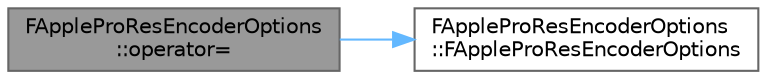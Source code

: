 digraph "FAppleProResEncoderOptions::operator="
{
 // INTERACTIVE_SVG=YES
 // LATEX_PDF_SIZE
  bgcolor="transparent";
  edge [fontname=Helvetica,fontsize=10,labelfontname=Helvetica,labelfontsize=10];
  node [fontname=Helvetica,fontsize=10,shape=box,height=0.2,width=0.4];
  rankdir="LR";
  Node1 [id="Node000001",label="FAppleProResEncoderOptions\l::operator=",height=0.2,width=0.4,color="gray40", fillcolor="grey60", style="filled", fontcolor="black",tooltip=" "];
  Node1 -> Node2 [id="edge1_Node000001_Node000002",color="steelblue1",style="solid",tooltip=" "];
  Node2 [id="Node000002",label="FAppleProResEncoderOptions\l::FAppleProResEncoderOptions",height=0.2,width=0.4,color="grey40", fillcolor="white", style="filled",URL="$db/d9e/structFAppleProResEncoderOptions.html#a542df7f3847de52e48c5a73ad855e5e1",tooltip=" "];
}
